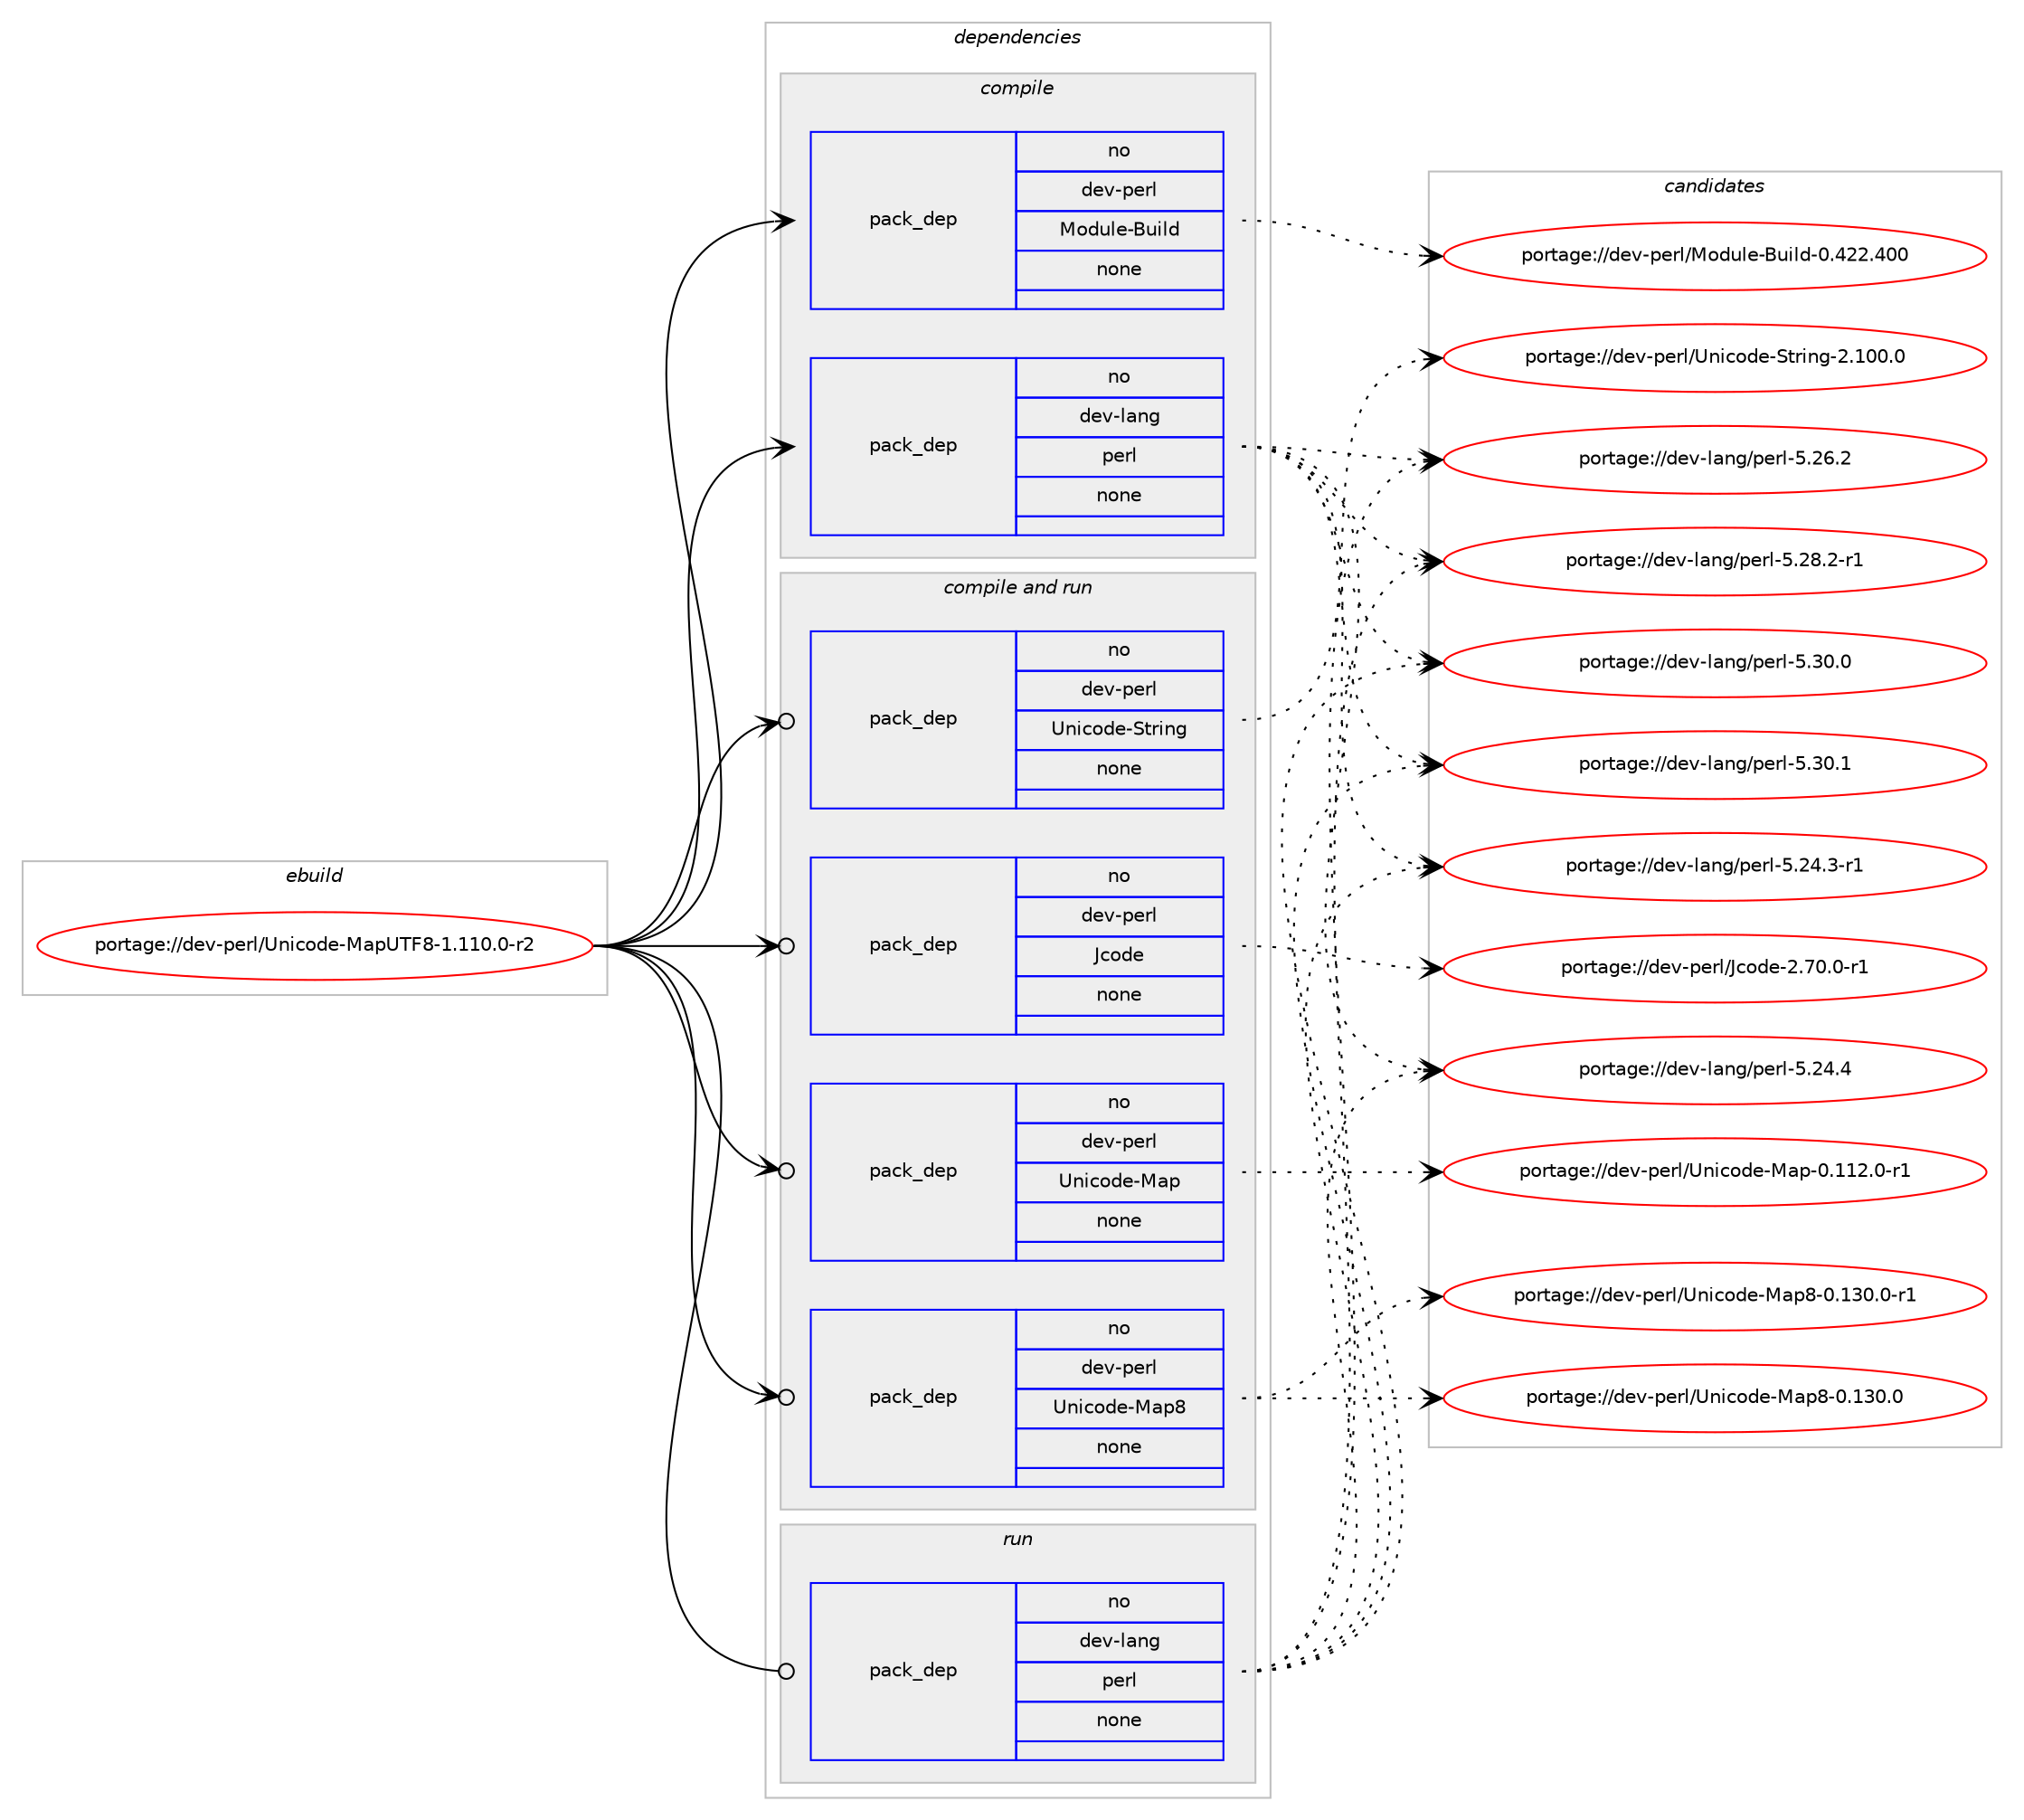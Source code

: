 digraph prolog {

# *************
# Graph options
# *************

newrank=true;
concentrate=true;
compound=true;
graph [rankdir=LR,fontname=Helvetica,fontsize=10,ranksep=1.5];#, ranksep=2.5, nodesep=0.2];
edge  [arrowhead=vee];
node  [fontname=Helvetica,fontsize=10];

# **********
# The ebuild
# **********

subgraph cluster_leftcol {
color=gray;
rank=same;
label=<<i>ebuild</i>>;
id [label="portage://dev-perl/Unicode-MapUTF8-1.110.0-r2", color=red, width=4, href="../dev-perl/Unicode-MapUTF8-1.110.0-r2.svg"];
}

# ****************
# The dependencies
# ****************

subgraph cluster_midcol {
color=gray;
label=<<i>dependencies</i>>;
subgraph cluster_compile {
fillcolor="#eeeeee";
style=filled;
label=<<i>compile</i>>;
subgraph pack95487 {
dependency122506 [label=<<TABLE BORDER="0" CELLBORDER="1" CELLSPACING="0" CELLPADDING="4" WIDTH="220"><TR><TD ROWSPAN="6" CELLPADDING="30">pack_dep</TD></TR><TR><TD WIDTH="110">no</TD></TR><TR><TD>dev-lang</TD></TR><TR><TD>perl</TD></TR><TR><TD>none</TD></TR><TR><TD></TD></TR></TABLE>>, shape=none, color=blue];
}
id:e -> dependency122506:w [weight=20,style="solid",arrowhead="vee"];
subgraph pack95488 {
dependency122507 [label=<<TABLE BORDER="0" CELLBORDER="1" CELLSPACING="0" CELLPADDING="4" WIDTH="220"><TR><TD ROWSPAN="6" CELLPADDING="30">pack_dep</TD></TR><TR><TD WIDTH="110">no</TD></TR><TR><TD>dev-perl</TD></TR><TR><TD>Module-Build</TD></TR><TR><TD>none</TD></TR><TR><TD></TD></TR></TABLE>>, shape=none, color=blue];
}
id:e -> dependency122507:w [weight=20,style="solid",arrowhead="vee"];
}
subgraph cluster_compileandrun {
fillcolor="#eeeeee";
style=filled;
label=<<i>compile and run</i>>;
subgraph pack95489 {
dependency122508 [label=<<TABLE BORDER="0" CELLBORDER="1" CELLSPACING="0" CELLPADDING="4" WIDTH="220"><TR><TD ROWSPAN="6" CELLPADDING="30">pack_dep</TD></TR><TR><TD WIDTH="110">no</TD></TR><TR><TD>dev-perl</TD></TR><TR><TD>Jcode</TD></TR><TR><TD>none</TD></TR><TR><TD></TD></TR></TABLE>>, shape=none, color=blue];
}
id:e -> dependency122508:w [weight=20,style="solid",arrowhead="odotvee"];
subgraph pack95490 {
dependency122509 [label=<<TABLE BORDER="0" CELLBORDER="1" CELLSPACING="0" CELLPADDING="4" WIDTH="220"><TR><TD ROWSPAN="6" CELLPADDING="30">pack_dep</TD></TR><TR><TD WIDTH="110">no</TD></TR><TR><TD>dev-perl</TD></TR><TR><TD>Unicode-Map</TD></TR><TR><TD>none</TD></TR><TR><TD></TD></TR></TABLE>>, shape=none, color=blue];
}
id:e -> dependency122509:w [weight=20,style="solid",arrowhead="odotvee"];
subgraph pack95491 {
dependency122510 [label=<<TABLE BORDER="0" CELLBORDER="1" CELLSPACING="0" CELLPADDING="4" WIDTH="220"><TR><TD ROWSPAN="6" CELLPADDING="30">pack_dep</TD></TR><TR><TD WIDTH="110">no</TD></TR><TR><TD>dev-perl</TD></TR><TR><TD>Unicode-Map8</TD></TR><TR><TD>none</TD></TR><TR><TD></TD></TR></TABLE>>, shape=none, color=blue];
}
id:e -> dependency122510:w [weight=20,style="solid",arrowhead="odotvee"];
subgraph pack95492 {
dependency122511 [label=<<TABLE BORDER="0" CELLBORDER="1" CELLSPACING="0" CELLPADDING="4" WIDTH="220"><TR><TD ROWSPAN="6" CELLPADDING="30">pack_dep</TD></TR><TR><TD WIDTH="110">no</TD></TR><TR><TD>dev-perl</TD></TR><TR><TD>Unicode-String</TD></TR><TR><TD>none</TD></TR><TR><TD></TD></TR></TABLE>>, shape=none, color=blue];
}
id:e -> dependency122511:w [weight=20,style="solid",arrowhead="odotvee"];
}
subgraph cluster_run {
fillcolor="#eeeeee";
style=filled;
label=<<i>run</i>>;
subgraph pack95493 {
dependency122512 [label=<<TABLE BORDER="0" CELLBORDER="1" CELLSPACING="0" CELLPADDING="4" WIDTH="220"><TR><TD ROWSPAN="6" CELLPADDING="30">pack_dep</TD></TR><TR><TD WIDTH="110">no</TD></TR><TR><TD>dev-lang</TD></TR><TR><TD>perl</TD></TR><TR><TD>none</TD></TR><TR><TD></TD></TR></TABLE>>, shape=none, color=blue];
}
id:e -> dependency122512:w [weight=20,style="solid",arrowhead="odot"];
}
}

# **************
# The candidates
# **************

subgraph cluster_choices {
rank=same;
color=gray;
label=<<i>candidates</i>>;

subgraph choice95487 {
color=black;
nodesep=1;
choiceportage100101118451089711010347112101114108455346505246514511449 [label="portage://dev-lang/perl-5.24.3-r1", color=red, width=4,href="../dev-lang/perl-5.24.3-r1.svg"];
choiceportage10010111845108971101034711210111410845534650524652 [label="portage://dev-lang/perl-5.24.4", color=red, width=4,href="../dev-lang/perl-5.24.4.svg"];
choiceportage10010111845108971101034711210111410845534650544650 [label="portage://dev-lang/perl-5.26.2", color=red, width=4,href="../dev-lang/perl-5.26.2.svg"];
choiceportage100101118451089711010347112101114108455346505646504511449 [label="portage://dev-lang/perl-5.28.2-r1", color=red, width=4,href="../dev-lang/perl-5.28.2-r1.svg"];
choiceportage10010111845108971101034711210111410845534651484648 [label="portage://dev-lang/perl-5.30.0", color=red, width=4,href="../dev-lang/perl-5.30.0.svg"];
choiceportage10010111845108971101034711210111410845534651484649 [label="portage://dev-lang/perl-5.30.1", color=red, width=4,href="../dev-lang/perl-5.30.1.svg"];
dependency122506:e -> choiceportage100101118451089711010347112101114108455346505246514511449:w [style=dotted,weight="100"];
dependency122506:e -> choiceportage10010111845108971101034711210111410845534650524652:w [style=dotted,weight="100"];
dependency122506:e -> choiceportage10010111845108971101034711210111410845534650544650:w [style=dotted,weight="100"];
dependency122506:e -> choiceportage100101118451089711010347112101114108455346505646504511449:w [style=dotted,weight="100"];
dependency122506:e -> choiceportage10010111845108971101034711210111410845534651484648:w [style=dotted,weight="100"];
dependency122506:e -> choiceportage10010111845108971101034711210111410845534651484649:w [style=dotted,weight="100"];
}
subgraph choice95488 {
color=black;
nodesep=1;
choiceportage100101118451121011141084777111100117108101456611710510810045484652505046524848 [label="portage://dev-perl/Module-Build-0.422.400", color=red, width=4,href="../dev-perl/Module-Build-0.422.400.svg"];
dependency122507:e -> choiceportage100101118451121011141084777111100117108101456611710510810045484652505046524848:w [style=dotted,weight="100"];
}
subgraph choice95489 {
color=black;
nodesep=1;
choiceportage10010111845112101114108477499111100101455046554846484511449 [label="portage://dev-perl/Jcode-2.70.0-r1", color=red, width=4,href="../dev-perl/Jcode-2.70.0-r1.svg"];
dependency122508:e -> choiceportage10010111845112101114108477499111100101455046554846484511449:w [style=dotted,weight="100"];
}
subgraph choice95490 {
color=black;
nodesep=1;
choiceportage1001011184511210111410847851101059911110010145779711245484649495046484511449 [label="portage://dev-perl/Unicode-Map-0.112.0-r1", color=red, width=4,href="../dev-perl/Unicode-Map-0.112.0-r1.svg"];
dependency122509:e -> choiceportage1001011184511210111410847851101059911110010145779711245484649495046484511449:w [style=dotted,weight="100"];
}
subgraph choice95491 {
color=black;
nodesep=1;
choiceportage10010111845112101114108478511010599111100101457797112564548464951484648 [label="portage://dev-perl/Unicode-Map8-0.130.0", color=red, width=4,href="../dev-perl/Unicode-Map8-0.130.0.svg"];
choiceportage100101118451121011141084785110105991111001014577971125645484649514846484511449 [label="portage://dev-perl/Unicode-Map8-0.130.0-r1", color=red, width=4,href="../dev-perl/Unicode-Map8-0.130.0-r1.svg"];
dependency122510:e -> choiceportage10010111845112101114108478511010599111100101457797112564548464951484648:w [style=dotted,weight="100"];
dependency122510:e -> choiceportage100101118451121011141084785110105991111001014577971125645484649514846484511449:w [style=dotted,weight="100"];
}
subgraph choice95492 {
color=black;
nodesep=1;
choiceportage1001011184511210111410847851101059911110010145831161141051101034550464948484648 [label="portage://dev-perl/Unicode-String-2.100.0", color=red, width=4,href="../dev-perl/Unicode-String-2.100.0.svg"];
dependency122511:e -> choiceportage1001011184511210111410847851101059911110010145831161141051101034550464948484648:w [style=dotted,weight="100"];
}
subgraph choice95493 {
color=black;
nodesep=1;
choiceportage100101118451089711010347112101114108455346505246514511449 [label="portage://dev-lang/perl-5.24.3-r1", color=red, width=4,href="../dev-lang/perl-5.24.3-r1.svg"];
choiceportage10010111845108971101034711210111410845534650524652 [label="portage://dev-lang/perl-5.24.4", color=red, width=4,href="../dev-lang/perl-5.24.4.svg"];
choiceportage10010111845108971101034711210111410845534650544650 [label="portage://dev-lang/perl-5.26.2", color=red, width=4,href="../dev-lang/perl-5.26.2.svg"];
choiceportage100101118451089711010347112101114108455346505646504511449 [label="portage://dev-lang/perl-5.28.2-r1", color=red, width=4,href="../dev-lang/perl-5.28.2-r1.svg"];
choiceportage10010111845108971101034711210111410845534651484648 [label="portage://dev-lang/perl-5.30.0", color=red, width=4,href="../dev-lang/perl-5.30.0.svg"];
choiceportage10010111845108971101034711210111410845534651484649 [label="portage://dev-lang/perl-5.30.1", color=red, width=4,href="../dev-lang/perl-5.30.1.svg"];
dependency122512:e -> choiceportage100101118451089711010347112101114108455346505246514511449:w [style=dotted,weight="100"];
dependency122512:e -> choiceportage10010111845108971101034711210111410845534650524652:w [style=dotted,weight="100"];
dependency122512:e -> choiceportage10010111845108971101034711210111410845534650544650:w [style=dotted,weight="100"];
dependency122512:e -> choiceportage100101118451089711010347112101114108455346505646504511449:w [style=dotted,weight="100"];
dependency122512:e -> choiceportage10010111845108971101034711210111410845534651484648:w [style=dotted,weight="100"];
dependency122512:e -> choiceportage10010111845108971101034711210111410845534651484649:w [style=dotted,weight="100"];
}
}

}

